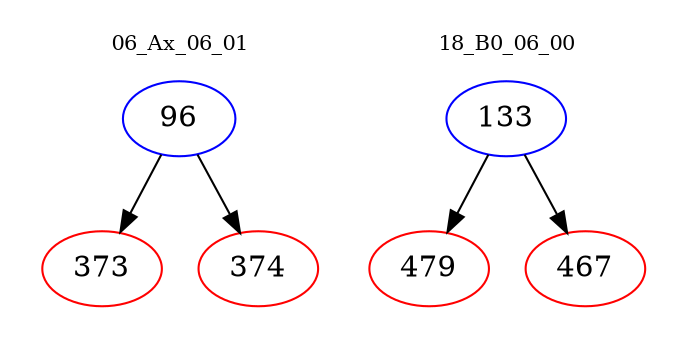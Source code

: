 digraph{
subgraph cluster_0 {
color = white
label = "06_Ax_06_01";
fontsize=10;
T0_96 [label="96", color="blue"]
T0_96 -> T0_373 [color="black"]
T0_373 [label="373", color="red"]
T0_96 -> T0_374 [color="black"]
T0_374 [label="374", color="red"]
}
subgraph cluster_1 {
color = white
label = "18_B0_06_00";
fontsize=10;
T1_133 [label="133", color="blue"]
T1_133 -> T1_479 [color="black"]
T1_479 [label="479", color="red"]
T1_133 -> T1_467 [color="black"]
T1_467 [label="467", color="red"]
}
}
